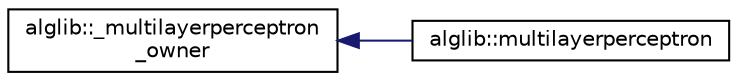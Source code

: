digraph "Graphical Class Hierarchy"
{
  edge [fontname="Helvetica",fontsize="10",labelfontname="Helvetica",labelfontsize="10"];
  node [fontname="Helvetica",fontsize="10",shape=record];
  rankdir="LR";
  Node0 [label="alglib::_multilayerperceptron\l_owner",height=0.2,width=0.4,color="black", fillcolor="white", style="filled",URL="$classalglib_1_1__multilayerperceptron__owner.html"];
  Node0 -> Node1 [dir="back",color="midnightblue",fontsize="10",style="solid",fontname="Helvetica"];
  Node1 [label="alglib::multilayerperceptron",height=0.2,width=0.4,color="black", fillcolor="white", style="filled",URL="$classalglib_1_1multilayerperceptron.html"];
}
